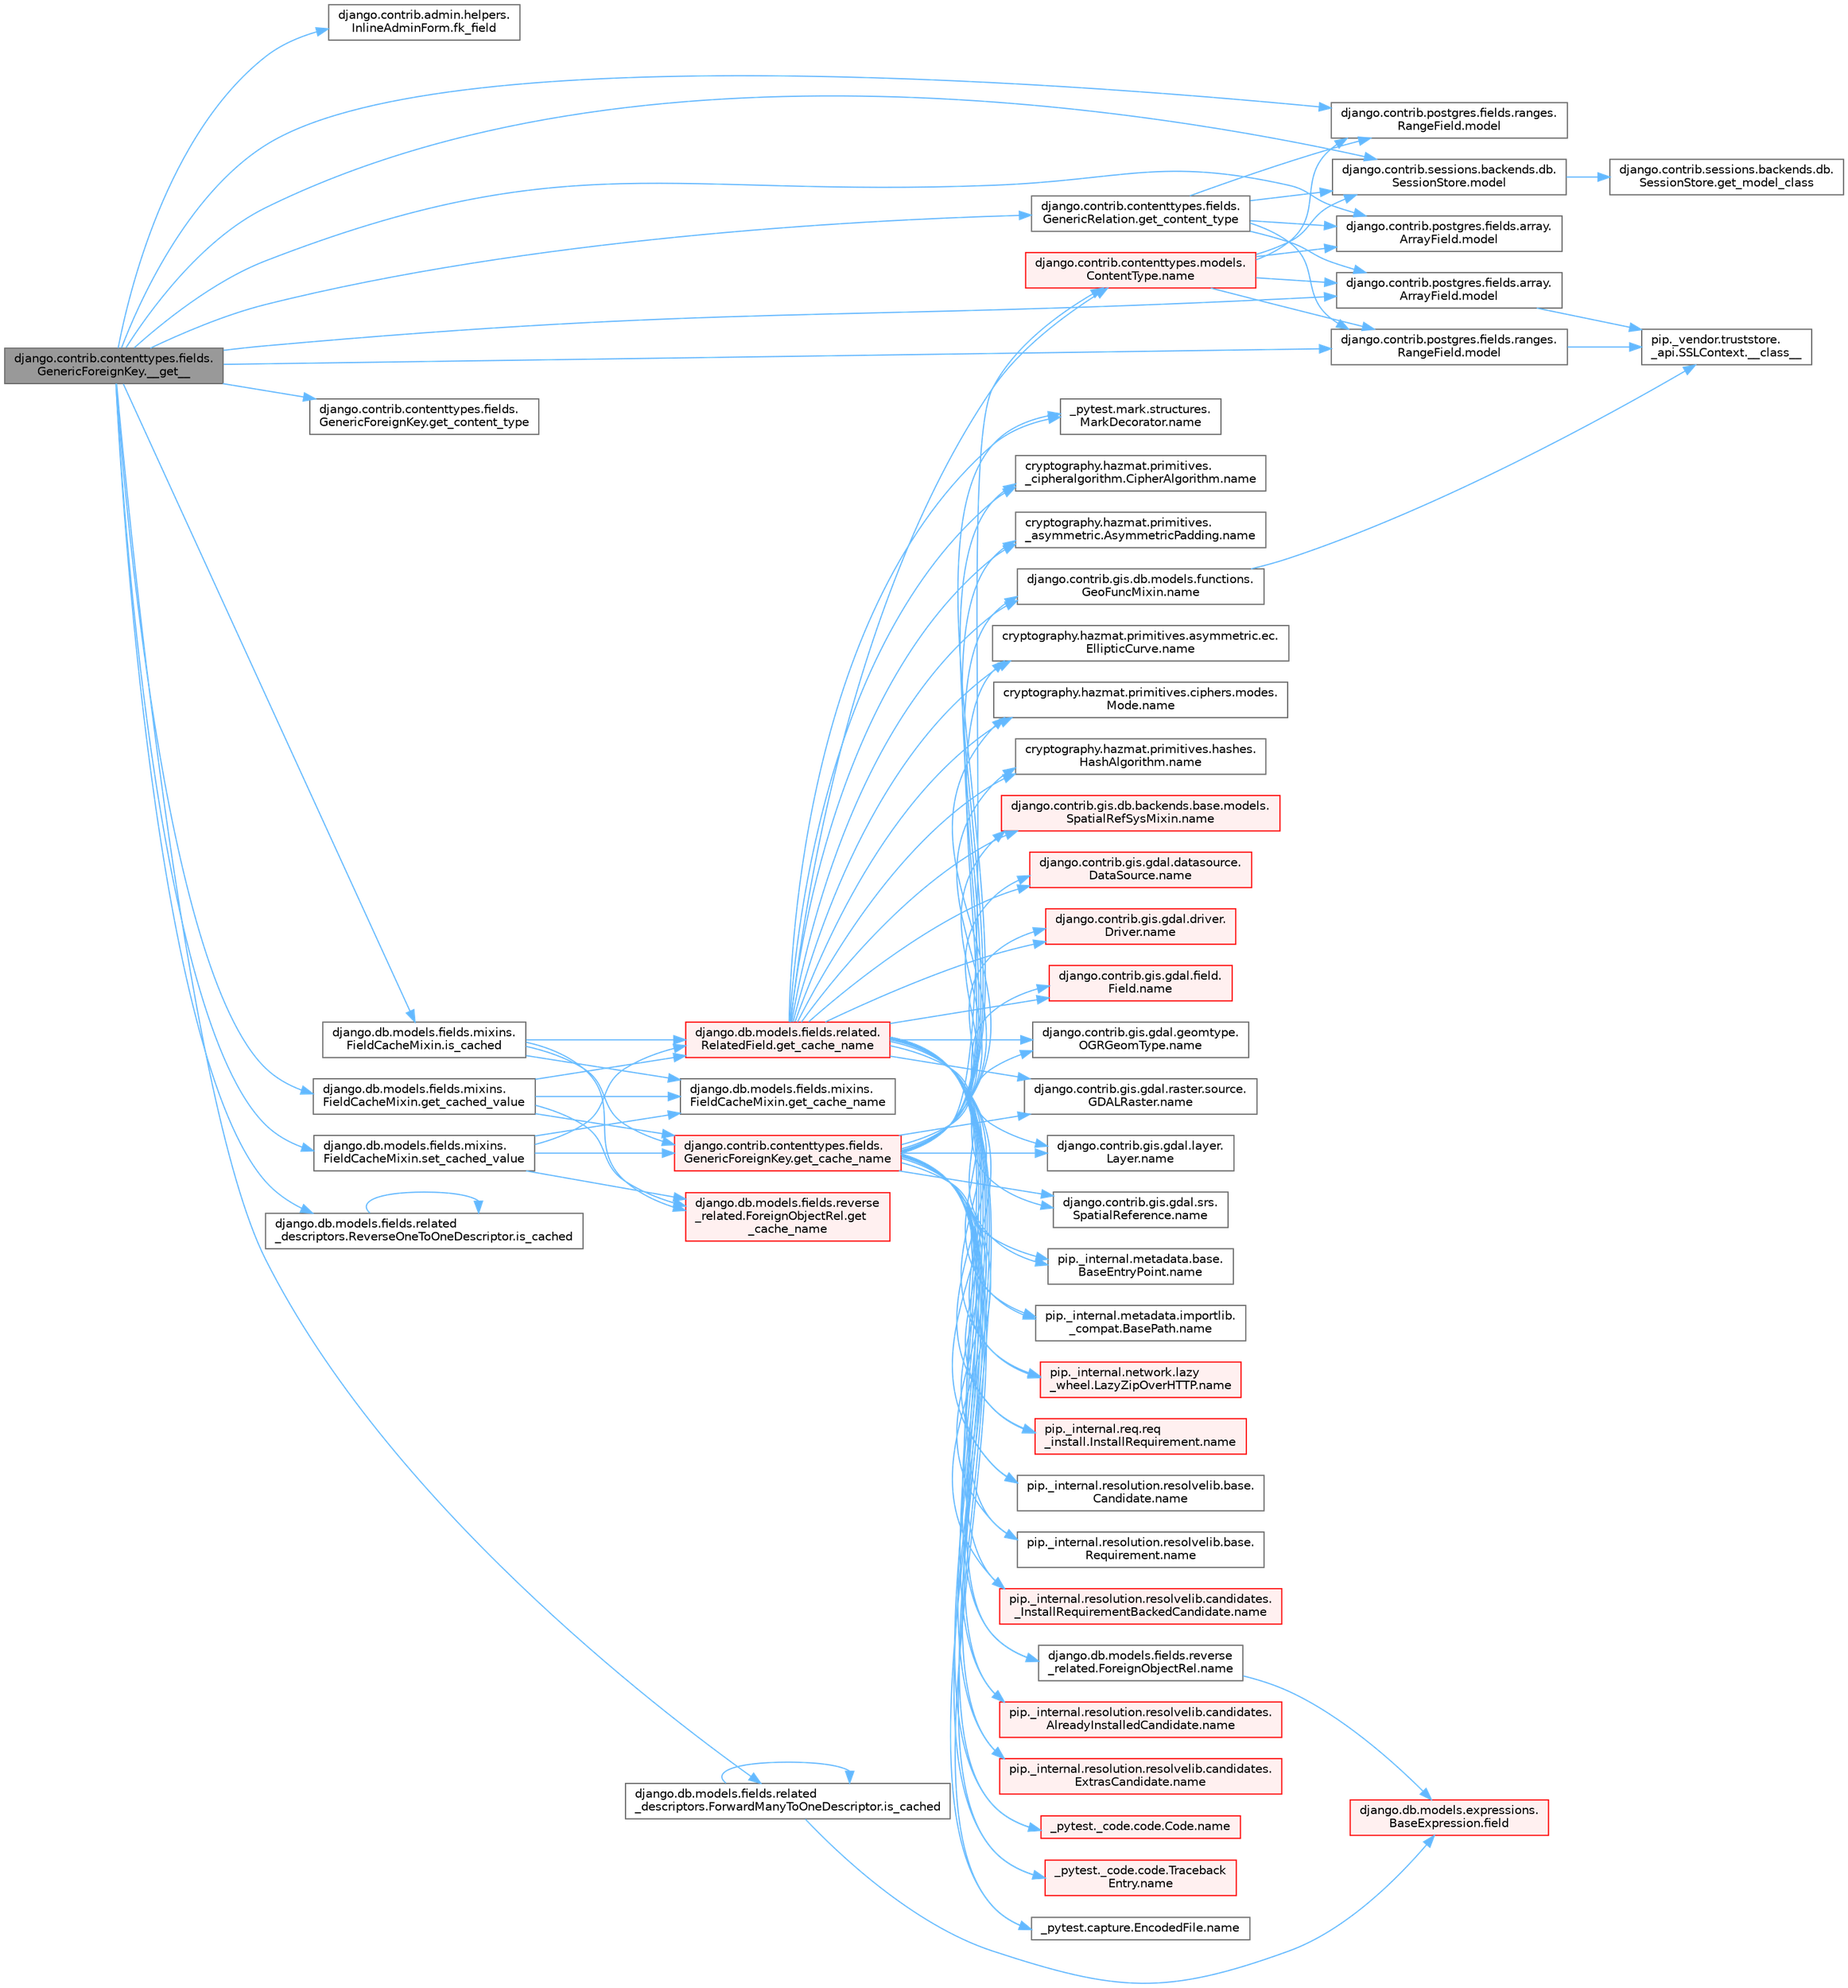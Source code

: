 digraph "django.contrib.contenttypes.fields.GenericForeignKey.__get__"
{
 // LATEX_PDF_SIZE
  bgcolor="transparent";
  edge [fontname=Helvetica,fontsize=10,labelfontname=Helvetica,labelfontsize=10];
  node [fontname=Helvetica,fontsize=10,shape=box,height=0.2,width=0.4];
  rankdir="LR";
  Node1 [id="Node000001",label="django.contrib.contenttypes.fields.\lGenericForeignKey.__get__",height=0.2,width=0.4,color="gray40", fillcolor="grey60", style="filled", fontcolor="black",tooltip=" "];
  Node1 -> Node2 [id="edge1_Node000001_Node000002",color="steelblue1",style="solid",tooltip=" "];
  Node2 [id="Node000002",label="django.contrib.admin.helpers.\lInlineAdminForm.fk_field",height=0.2,width=0.4,color="grey40", fillcolor="white", style="filled",URL="$classdjango_1_1contrib_1_1admin_1_1helpers_1_1_inline_admin_form.html#aec4aa492a54e59bba90ad82c7bd0c211",tooltip=" "];
  Node1 -> Node3 [id="edge2_Node000001_Node000003",color="steelblue1",style="solid",tooltip=" "];
  Node3 [id="Node000003",label="django.db.models.fields.mixins.\lFieldCacheMixin.get_cached_value",height=0.2,width=0.4,color="grey40", fillcolor="white", style="filled",URL="$classdjango_1_1db_1_1models_1_1fields_1_1mixins_1_1_field_cache_mixin.html#a65351bef708d80dd2e17b6ffd986daca",tooltip=" "];
  Node3 -> Node4 [id="edge3_Node000003_Node000004",color="steelblue1",style="solid",tooltip=" "];
  Node4 [id="Node000004",label="django.contrib.contenttypes.fields.\lGenericForeignKey.get_cache_name",height=0.2,width=0.4,color="red", fillcolor="#FFF0F0", style="filled",URL="$classdjango_1_1contrib_1_1contenttypes_1_1fields_1_1_generic_foreign_key.html#a784c7750ad5c704b04845969dcade6e2",tooltip=" "];
  Node4 -> Node5 [id="edge4_Node000004_Node000005",color="steelblue1",style="solid",tooltip=" "];
  Node5 [id="Node000005",label="_pytest._code.code.Code.name",height=0.2,width=0.4,color="red", fillcolor="#FFF0F0", style="filled",URL="$class__pytest_1_1__code_1_1code_1_1_code.html#a1f3cbc53ca6df4a1bab12183694b6e78",tooltip=" "];
  Node4 -> Node17 [id="edge5_Node000004_Node000017",color="steelblue1",style="solid",tooltip=" "];
  Node17 [id="Node000017",label="_pytest._code.code.Traceback\lEntry.name",height=0.2,width=0.4,color="red", fillcolor="#FFF0F0", style="filled",URL="$class__pytest_1_1__code_1_1code_1_1_traceback_entry.html#a106b95c0753f41669fbfb8ee4c11ad3d",tooltip=" "];
  Node4 -> Node19 [id="edge6_Node000004_Node000019",color="steelblue1",style="solid",tooltip=" "];
  Node19 [id="Node000019",label="_pytest.capture.EncodedFile.name",height=0.2,width=0.4,color="grey40", fillcolor="white", style="filled",URL="$class__pytest_1_1capture_1_1_encoded_file.html#a738c73b5de21c7261d9e51f71e4f0397",tooltip=" "];
  Node4 -> Node20 [id="edge7_Node000004_Node000020",color="steelblue1",style="solid",tooltip=" "];
  Node20 [id="Node000020",label="_pytest.mark.structures.\lMarkDecorator.name",height=0.2,width=0.4,color="grey40", fillcolor="white", style="filled",URL="$class__pytest_1_1mark_1_1structures_1_1_mark_decorator.html#ae8f66760cda125450e0e3bd38689c72f",tooltip=" "];
  Node4 -> Node21 [id="edge8_Node000004_Node000021",color="steelblue1",style="solid",tooltip=" "];
  Node21 [id="Node000021",label="cryptography.hazmat.primitives.\l_asymmetric.AsymmetricPadding.name",height=0.2,width=0.4,color="grey40", fillcolor="white", style="filled",URL="$classcryptography_1_1hazmat_1_1primitives_1_1__asymmetric_1_1_asymmetric_padding.html#a8f72e8284cb336861a873ed5ce0e39b5",tooltip=" "];
  Node4 -> Node22 [id="edge9_Node000004_Node000022",color="steelblue1",style="solid",tooltip=" "];
  Node22 [id="Node000022",label="cryptography.hazmat.primitives.\l_cipheralgorithm.CipherAlgorithm.name",height=0.2,width=0.4,color="grey40", fillcolor="white", style="filled",URL="$classcryptography_1_1hazmat_1_1primitives_1_1__cipheralgorithm_1_1_cipher_algorithm.html#a50567a5c3388450ab7aa883ab34a1ac7",tooltip=" "];
  Node4 -> Node23 [id="edge10_Node000004_Node000023",color="steelblue1",style="solid",tooltip=" "];
  Node23 [id="Node000023",label="cryptography.hazmat.primitives.asymmetric.ec.\lEllipticCurve.name",height=0.2,width=0.4,color="grey40", fillcolor="white", style="filled",URL="$classcryptography_1_1hazmat_1_1primitives_1_1asymmetric_1_1ec_1_1_elliptic_curve.html#a2775c4e945309a6c7ea33dace1698a60",tooltip=" "];
  Node4 -> Node24 [id="edge11_Node000004_Node000024",color="steelblue1",style="solid",tooltip=" "];
  Node24 [id="Node000024",label="cryptography.hazmat.primitives.ciphers.modes.\lMode.name",height=0.2,width=0.4,color="grey40", fillcolor="white", style="filled",URL="$classcryptography_1_1hazmat_1_1primitives_1_1ciphers_1_1modes_1_1_mode.html#a99d93fd1370a2abbb5bb5cffbd5ff0f7",tooltip=" "];
  Node4 -> Node25 [id="edge12_Node000004_Node000025",color="steelblue1",style="solid",tooltip=" "];
  Node25 [id="Node000025",label="cryptography.hazmat.primitives.hashes.\lHashAlgorithm.name",height=0.2,width=0.4,color="grey40", fillcolor="white", style="filled",URL="$classcryptography_1_1hazmat_1_1primitives_1_1hashes_1_1_hash_algorithm.html#a42c7e1582d9b46a015774af9e5cbbb0b",tooltip=" "];
  Node4 -> Node26 [id="edge13_Node000004_Node000026",color="steelblue1",style="solid",tooltip=" "];
  Node26 [id="Node000026",label="django.contrib.contenttypes.models.\lContentType.name",height=0.2,width=0.4,color="red", fillcolor="#FFF0F0", style="filled",URL="$classdjango_1_1contrib_1_1contenttypes_1_1models_1_1_content_type.html#a305b62f56597bb2e4823dcf5e6ccdcf8",tooltip=" "];
  Node26 -> Node8 [id="edge14_Node000026_Node000008",color="steelblue1",style="solid",tooltip=" "];
  Node8 [id="Node000008",label="django.contrib.postgres.fields.array.\lArrayField.model",height=0.2,width=0.4,color="grey40", fillcolor="white", style="filled",URL="$classdjango_1_1contrib_1_1postgres_1_1fields_1_1array_1_1_array_field.html#a4402eef4c4784e00671c9f229481f4c1",tooltip=" "];
  Node8 -> Node9 [id="edge15_Node000008_Node000009",color="steelblue1",style="solid",tooltip=" "];
  Node9 [id="Node000009",label="pip._vendor.truststore.\l_api.SSLContext.__class__",height=0.2,width=0.4,color="grey40", fillcolor="white", style="filled",URL="$classpip_1_1__vendor_1_1truststore_1_1__api_1_1_s_s_l_context.html#a530861514f31eabaa3f513557d6e66de",tooltip=" "];
  Node26 -> Node10 [id="edge16_Node000026_Node000010",color="steelblue1",style="solid",tooltip=" "];
  Node10 [id="Node000010",label="django.contrib.postgres.fields.array.\lArrayField.model",height=0.2,width=0.4,color="grey40", fillcolor="white", style="filled",URL="$classdjango_1_1contrib_1_1postgres_1_1fields_1_1array_1_1_array_field.html#a50a2796de85f960ca282b56ef2d9446c",tooltip=" "];
  Node26 -> Node11 [id="edge17_Node000026_Node000011",color="steelblue1",style="solid",tooltip=" "];
  Node11 [id="Node000011",label="django.contrib.postgres.fields.ranges.\lRangeField.model",height=0.2,width=0.4,color="grey40", fillcolor="white", style="filled",URL="$classdjango_1_1contrib_1_1postgres_1_1fields_1_1ranges_1_1_range_field.html#aa38c2bbd1bad0c8f9b0315ee468867a2",tooltip=" "];
  Node11 -> Node9 [id="edge18_Node000011_Node000009",color="steelblue1",style="solid",tooltip=" "];
  Node26 -> Node12 [id="edge19_Node000026_Node000012",color="steelblue1",style="solid",tooltip=" "];
  Node12 [id="Node000012",label="django.contrib.postgres.fields.ranges.\lRangeField.model",height=0.2,width=0.4,color="grey40", fillcolor="white", style="filled",URL="$classdjango_1_1contrib_1_1postgres_1_1fields_1_1ranges_1_1_range_field.html#a91b36827f010affd1ff89569cf40d1af",tooltip=" "];
  Node26 -> Node13 [id="edge20_Node000026_Node000013",color="steelblue1",style="solid",tooltip=" "];
  Node13 [id="Node000013",label="django.contrib.sessions.backends.db.\lSessionStore.model",height=0.2,width=0.4,color="grey40", fillcolor="white", style="filled",URL="$classdjango_1_1contrib_1_1sessions_1_1backends_1_1db_1_1_session_store.html#af52cfb4371af389c8bd4a6780274c403",tooltip=" "];
  Node13 -> Node14 [id="edge21_Node000013_Node000014",color="steelblue1",style="solid",tooltip=" "];
  Node14 [id="Node000014",label="django.contrib.sessions.backends.db.\lSessionStore.get_model_class",height=0.2,width=0.4,color="grey40", fillcolor="white", style="filled",URL="$classdjango_1_1contrib_1_1sessions_1_1backends_1_1db_1_1_session_store.html#a5e2d862e271e8f9173021bcaa61305ad",tooltip=" "];
  Node4 -> Node28 [id="edge22_Node000004_Node000028",color="steelblue1",style="solid",tooltip=" "];
  Node28 [id="Node000028",label="django.contrib.gis.db.backends.base.models.\lSpatialRefSysMixin.name",height=0.2,width=0.4,color="red", fillcolor="#FFF0F0", style="filled",URL="$classdjango_1_1contrib_1_1gis_1_1db_1_1backends_1_1base_1_1models_1_1_spatial_ref_sys_mixin.html#a56fe36e786b49160249395f453dd1cab",tooltip=" "];
  Node4 -> Node58 [id="edge23_Node000004_Node000058",color="steelblue1",style="solid",tooltip=" "];
  Node58 [id="Node000058",label="django.contrib.gis.db.models.functions.\lGeoFuncMixin.name",height=0.2,width=0.4,color="grey40", fillcolor="white", style="filled",URL="$classdjango_1_1contrib_1_1gis_1_1db_1_1models_1_1functions_1_1_geo_func_mixin.html#adeeb6b2c9db337396468712e919af622",tooltip=" "];
  Node58 -> Node9 [id="edge24_Node000058_Node000009",color="steelblue1",style="solid",tooltip=" "];
  Node4 -> Node59 [id="edge25_Node000004_Node000059",color="steelblue1",style="solid",tooltip=" "];
  Node59 [id="Node000059",label="django.contrib.gis.gdal.datasource.\lDataSource.name",height=0.2,width=0.4,color="red", fillcolor="#FFF0F0", style="filled",URL="$classdjango_1_1contrib_1_1gis_1_1gdal_1_1datasource_1_1_data_source.html#aaa98728c7ef6f4d96c689550e8af3ed5",tooltip=" "];
  Node4 -> Node73 [id="edge26_Node000004_Node000073",color="steelblue1",style="solid",tooltip=" "];
  Node73 [id="Node000073",label="django.contrib.gis.gdal.driver.\lDriver.name",height=0.2,width=0.4,color="red", fillcolor="#FFF0F0", style="filled",URL="$classdjango_1_1contrib_1_1gis_1_1gdal_1_1driver_1_1_driver.html#aaa5d4d1b9fd762839db84d1e56e36b7f",tooltip=" "];
  Node4 -> Node74 [id="edge27_Node000004_Node000074",color="steelblue1",style="solid",tooltip=" "];
  Node74 [id="Node000074",label="django.contrib.gis.gdal.field.\lField.name",height=0.2,width=0.4,color="red", fillcolor="#FFF0F0", style="filled",URL="$classdjango_1_1contrib_1_1gis_1_1gdal_1_1field_1_1_field.html#a28a3b0af5006d5abf34d5b1497011368",tooltip=" "];
  Node4 -> Node75 [id="edge28_Node000004_Node000075",color="steelblue1",style="solid",tooltip=" "];
  Node75 [id="Node000075",label="django.contrib.gis.gdal.geomtype.\lOGRGeomType.name",height=0.2,width=0.4,color="grey40", fillcolor="white", style="filled",URL="$classdjango_1_1contrib_1_1gis_1_1gdal_1_1geomtype_1_1_o_g_r_geom_type.html#a719b3100682ab8df79fd8a2484163b8e",tooltip=" "];
  Node4 -> Node76 [id="edge29_Node000004_Node000076",color="steelblue1",style="solid",tooltip=" "];
  Node76 [id="Node000076",label="django.contrib.gis.gdal.layer.\lLayer.name",height=0.2,width=0.4,color="grey40", fillcolor="white", style="filled",URL="$classdjango_1_1contrib_1_1gis_1_1gdal_1_1layer_1_1_layer.html#a53791d8e2fe8b1ca86b426a625e7d66c",tooltip=" "];
  Node4 -> Node77 [id="edge30_Node000004_Node000077",color="steelblue1",style="solid",tooltip=" "];
  Node77 [id="Node000077",label="django.contrib.gis.gdal.raster.source.\lGDALRaster.name",height=0.2,width=0.4,color="grey40", fillcolor="white", style="filled",URL="$classdjango_1_1contrib_1_1gis_1_1gdal_1_1raster_1_1source_1_1_g_d_a_l_raster.html#a6cca2a8eca0ab4ff2e89f0f0cce590d1",tooltip=" "];
  Node4 -> Node78 [id="edge31_Node000004_Node000078",color="steelblue1",style="solid",tooltip=" "];
  Node78 [id="Node000078",label="django.contrib.gis.gdal.srs.\lSpatialReference.name",height=0.2,width=0.4,color="grey40", fillcolor="white", style="filled",URL="$classdjango_1_1contrib_1_1gis_1_1gdal_1_1srs_1_1_spatial_reference.html#ac2c9d37b41ae1a91ca63a7046590d603",tooltip=" "];
  Node4 -> Node79 [id="edge32_Node000004_Node000079",color="steelblue1",style="solid",tooltip=" "];
  Node79 [id="Node000079",label="django.db.models.fields.reverse\l_related.ForeignObjectRel.name",height=0.2,width=0.4,color="grey40", fillcolor="white", style="filled",URL="$classdjango_1_1db_1_1models_1_1fields_1_1reverse__related_1_1_foreign_object_rel.html#a5c0c2387142987d2c9582e677e90b5d7",tooltip=" "];
  Node79 -> Node80 [id="edge33_Node000079_Node000080",color="steelblue1",style="solid",tooltip=" "];
  Node80 [id="Node000080",label="django.db.models.expressions.\lBaseExpression.field",height=0.2,width=0.4,color="red", fillcolor="#FFF0F0", style="filled",URL="$classdjango_1_1db_1_1models_1_1expressions_1_1_base_expression.html#a70aeb35391ada82c2e9f02b1c3ac150c",tooltip=" "];
  Node4 -> Node392 [id="edge34_Node000004_Node000392",color="steelblue1",style="solid",tooltip=" "];
  Node392 [id="Node000392",label="pip._internal.metadata.base.\lBaseEntryPoint.name",height=0.2,width=0.4,color="grey40", fillcolor="white", style="filled",URL="$classpip_1_1__internal_1_1metadata_1_1base_1_1_base_entry_point.html#acd0c7299966258aeb0876da26520233d",tooltip=" "];
  Node4 -> Node393 [id="edge35_Node000004_Node000393",color="steelblue1",style="solid",tooltip=" "];
  Node393 [id="Node000393",label="pip._internal.metadata.importlib.\l_compat.BasePath.name",height=0.2,width=0.4,color="grey40", fillcolor="white", style="filled",URL="$classpip_1_1__internal_1_1metadata_1_1importlib_1_1__compat_1_1_base_path.html#aa5b4e00be6be00e1bd599909ae50bc00",tooltip=" "];
  Node4 -> Node394 [id="edge36_Node000004_Node000394",color="steelblue1",style="solid",tooltip=" "];
  Node394 [id="Node000394",label="pip._internal.network.lazy\l_wheel.LazyZipOverHTTP.name",height=0.2,width=0.4,color="red", fillcolor="#FFF0F0", style="filled",URL="$classpip_1_1__internal_1_1network_1_1lazy__wheel_1_1_lazy_zip_over_h_t_t_p.html#a59403bb703d375caa6c1dda7573257a1",tooltip=" "];
  Node4 -> Node395 [id="edge37_Node000004_Node000395",color="steelblue1",style="solid",tooltip=" "];
  Node395 [id="Node000395",label="pip._internal.req.req\l_install.InstallRequirement.name",height=0.2,width=0.4,color="red", fillcolor="#FFF0F0", style="filled",URL="$classpip_1_1__internal_1_1req_1_1req__install_1_1_install_requirement.html#a6b019e16ae98576ae64c68e0f5824e34",tooltip=" "];
  Node4 -> Node403 [id="edge38_Node000004_Node000403",color="steelblue1",style="solid",tooltip=" "];
  Node403 [id="Node000403",label="pip._internal.resolution.resolvelib.base.\lCandidate.name",height=0.2,width=0.4,color="grey40", fillcolor="white", style="filled",URL="$classpip_1_1__internal_1_1resolution_1_1resolvelib_1_1base_1_1_candidate.html#a7000e68e912182072a011f9df0c142ee",tooltip=" "];
  Node4 -> Node404 [id="edge39_Node000004_Node000404",color="steelblue1",style="solid",tooltip=" "];
  Node404 [id="Node000404",label="pip._internal.resolution.resolvelib.base.\lRequirement.name",height=0.2,width=0.4,color="grey40", fillcolor="white", style="filled",URL="$classpip_1_1__internal_1_1resolution_1_1resolvelib_1_1base_1_1_requirement.html#a013752876d4b3521f3a087987b443d90",tooltip=" "];
  Node4 -> Node405 [id="edge40_Node000004_Node000405",color="steelblue1",style="solid",tooltip=" "];
  Node405 [id="Node000405",label="pip._internal.resolution.resolvelib.candidates.\l_InstallRequirementBackedCandidate.name",height=0.2,width=0.4,color="red", fillcolor="#FFF0F0", style="filled",URL="$classpip_1_1__internal_1_1resolution_1_1resolvelib_1_1candidates_1_1___install_requirement_backed_candidate.html#a1538a825241b855a4abf51d6bf616cde",tooltip=" "];
  Node4 -> Node489 [id="edge41_Node000004_Node000489",color="steelblue1",style="solid",tooltip=" "];
  Node489 [id="Node000489",label="pip._internal.resolution.resolvelib.candidates.\lAlreadyInstalledCandidate.name",height=0.2,width=0.4,color="red", fillcolor="#FFF0F0", style="filled",URL="$classpip_1_1__internal_1_1resolution_1_1resolvelib_1_1candidates_1_1_already_installed_candidate.html#a0f4ae3f092daa140dc8bda04e8d0f2d0",tooltip=" "];
  Node4 -> Node490 [id="edge42_Node000004_Node000490",color="steelblue1",style="solid",tooltip=" "];
  Node490 [id="Node000490",label="pip._internal.resolution.resolvelib.candidates.\lExtrasCandidate.name",height=0.2,width=0.4,color="red", fillcolor="#FFF0F0", style="filled",URL="$classpip_1_1__internal_1_1resolution_1_1resolvelib_1_1candidates_1_1_extras_candidate.html#a6e13b1ab724cd7af8b22cadb37352b31",tooltip=" "];
  Node3 -> Node4529 [id="edge43_Node000003_Node004529",color="steelblue1",style="solid",tooltip=" "];
  Node4529 [id="Node004529",label="django.db.models.fields.mixins.\lFieldCacheMixin.get_cache_name",height=0.2,width=0.4,color="grey40", fillcolor="white", style="filled",URL="$classdjango_1_1db_1_1models_1_1fields_1_1mixins_1_1_field_cache_mixin.html#afec8116613cd756c6b9ef1dfc0a170a5",tooltip=" "];
  Node3 -> Node4530 [id="edge44_Node000003_Node004530",color="steelblue1",style="solid",tooltip=" "];
  Node4530 [id="Node004530",label="django.db.models.fields.related.\lRelatedField.get_cache_name",height=0.2,width=0.4,color="red", fillcolor="#FFF0F0", style="filled",URL="$classdjango_1_1db_1_1models_1_1fields_1_1related_1_1_related_field.html#ae32b3ab54099a0ad6d0ea4118da92ff9",tooltip=" "];
  Node4530 -> Node5 [id="edge45_Node004530_Node000005",color="steelblue1",style="solid",tooltip=" "];
  Node4530 -> Node17 [id="edge46_Node004530_Node000017",color="steelblue1",style="solid",tooltip=" "];
  Node4530 -> Node19 [id="edge47_Node004530_Node000019",color="steelblue1",style="solid",tooltip=" "];
  Node4530 -> Node20 [id="edge48_Node004530_Node000020",color="steelblue1",style="solid",tooltip=" "];
  Node4530 -> Node21 [id="edge49_Node004530_Node000021",color="steelblue1",style="solid",tooltip=" "];
  Node4530 -> Node22 [id="edge50_Node004530_Node000022",color="steelblue1",style="solid",tooltip=" "];
  Node4530 -> Node23 [id="edge51_Node004530_Node000023",color="steelblue1",style="solid",tooltip=" "];
  Node4530 -> Node24 [id="edge52_Node004530_Node000024",color="steelblue1",style="solid",tooltip=" "];
  Node4530 -> Node25 [id="edge53_Node004530_Node000025",color="steelblue1",style="solid",tooltip=" "];
  Node4530 -> Node26 [id="edge54_Node004530_Node000026",color="steelblue1",style="solid",tooltip=" "];
  Node4530 -> Node28 [id="edge55_Node004530_Node000028",color="steelblue1",style="solid",tooltip=" "];
  Node4530 -> Node58 [id="edge56_Node004530_Node000058",color="steelblue1",style="solid",tooltip=" "];
  Node4530 -> Node59 [id="edge57_Node004530_Node000059",color="steelblue1",style="solid",tooltip=" "];
  Node4530 -> Node73 [id="edge58_Node004530_Node000073",color="steelblue1",style="solid",tooltip=" "];
  Node4530 -> Node74 [id="edge59_Node004530_Node000074",color="steelblue1",style="solid",tooltip=" "];
  Node4530 -> Node75 [id="edge60_Node004530_Node000075",color="steelblue1",style="solid",tooltip=" "];
  Node4530 -> Node76 [id="edge61_Node004530_Node000076",color="steelblue1",style="solid",tooltip=" "];
  Node4530 -> Node77 [id="edge62_Node004530_Node000077",color="steelblue1",style="solid",tooltip=" "];
  Node4530 -> Node78 [id="edge63_Node004530_Node000078",color="steelblue1",style="solid",tooltip=" "];
  Node4530 -> Node79 [id="edge64_Node004530_Node000079",color="steelblue1",style="solid",tooltip=" "];
  Node4530 -> Node392 [id="edge65_Node004530_Node000392",color="steelblue1",style="solid",tooltip=" "];
  Node4530 -> Node393 [id="edge66_Node004530_Node000393",color="steelblue1",style="solid",tooltip=" "];
  Node4530 -> Node394 [id="edge67_Node004530_Node000394",color="steelblue1",style="solid",tooltip=" "];
  Node4530 -> Node395 [id="edge68_Node004530_Node000395",color="steelblue1",style="solid",tooltip=" "];
  Node4530 -> Node403 [id="edge69_Node004530_Node000403",color="steelblue1",style="solid",tooltip=" "];
  Node4530 -> Node404 [id="edge70_Node004530_Node000404",color="steelblue1",style="solid",tooltip=" "];
  Node4530 -> Node405 [id="edge71_Node004530_Node000405",color="steelblue1",style="solid",tooltip=" "];
  Node4530 -> Node489 [id="edge72_Node004530_Node000489",color="steelblue1",style="solid",tooltip=" "];
  Node4530 -> Node490 [id="edge73_Node004530_Node000490",color="steelblue1",style="solid",tooltip=" "];
  Node3 -> Node4531 [id="edge74_Node000003_Node004531",color="steelblue1",style="solid",tooltip=" "];
  Node4531 [id="Node004531",label="django.db.models.fields.reverse\l_related.ForeignObjectRel.get\l_cache_name",height=0.2,width=0.4,color="red", fillcolor="#FFF0F0", style="filled",URL="$classdjango_1_1db_1_1models_1_1fields_1_1reverse__related_1_1_foreign_object_rel.html#a82d9b003774146973576d9d12f7bb3fe",tooltip=" "];
  Node1 -> Node4535 [id="edge75_Node000001_Node004535",color="steelblue1",style="solid",tooltip=" "];
  Node4535 [id="Node004535",label="django.contrib.contenttypes.fields.\lGenericForeignKey.get_content_type",height=0.2,width=0.4,color="grey40", fillcolor="white", style="filled",URL="$classdjango_1_1contrib_1_1contenttypes_1_1fields_1_1_generic_foreign_key.html#a4d4651d694d53bb4bc08076e4f5aa93f",tooltip=" "];
  Node1 -> Node4536 [id="edge76_Node000001_Node004536",color="steelblue1",style="solid",tooltip=" "];
  Node4536 [id="Node004536",label="django.contrib.contenttypes.fields.\lGenericRelation.get_content_type",height=0.2,width=0.4,color="grey40", fillcolor="white", style="filled",URL="$classdjango_1_1contrib_1_1contenttypes_1_1fields_1_1_generic_relation.html#ae037721a66e42ebefb2858fec78e9d5e",tooltip=" "];
  Node4536 -> Node8 [id="edge77_Node004536_Node000008",color="steelblue1",style="solid",tooltip=" "];
  Node4536 -> Node10 [id="edge78_Node004536_Node000010",color="steelblue1",style="solid",tooltip=" "];
  Node4536 -> Node11 [id="edge79_Node004536_Node000011",color="steelblue1",style="solid",tooltip=" "];
  Node4536 -> Node12 [id="edge80_Node004536_Node000012",color="steelblue1",style="solid",tooltip=" "];
  Node4536 -> Node13 [id="edge81_Node004536_Node000013",color="steelblue1",style="solid",tooltip=" "];
  Node1 -> Node4537 [id="edge82_Node000001_Node004537",color="steelblue1",style="solid",tooltip=" "];
  Node4537 [id="Node004537",label="django.db.models.fields.mixins.\lFieldCacheMixin.is_cached",height=0.2,width=0.4,color="grey40", fillcolor="white", style="filled",URL="$classdjango_1_1db_1_1models_1_1fields_1_1mixins_1_1_field_cache_mixin.html#ac56a717e5cc2cfa34a83040b25e350b7",tooltip=" "];
  Node4537 -> Node4 [id="edge83_Node004537_Node000004",color="steelblue1",style="solid",tooltip=" "];
  Node4537 -> Node4529 [id="edge84_Node004537_Node004529",color="steelblue1",style="solid",tooltip=" "];
  Node4537 -> Node4530 [id="edge85_Node004537_Node004530",color="steelblue1",style="solid",tooltip=" "];
  Node4537 -> Node4531 [id="edge86_Node004537_Node004531",color="steelblue1",style="solid",tooltip=" "];
  Node1 -> Node4538 [id="edge87_Node000001_Node004538",color="steelblue1",style="solid",tooltip=" "];
  Node4538 [id="Node004538",label="django.db.models.fields.related\l_descriptors.ForwardManyToOneDescriptor.is_cached",height=0.2,width=0.4,color="grey40", fillcolor="white", style="filled",URL="$classdjango_1_1db_1_1models_1_1fields_1_1related__descriptors_1_1_forward_many_to_one_descriptor.html#abc75c59e83a2e62cf1eb0695ed89830d",tooltip=" "];
  Node4538 -> Node80 [id="edge88_Node004538_Node000080",color="steelblue1",style="solid",tooltip=" "];
  Node4538 -> Node4538 [id="edge89_Node004538_Node004538",color="steelblue1",style="solid",tooltip=" "];
  Node1 -> Node4539 [id="edge90_Node000001_Node004539",color="steelblue1",style="solid",tooltip=" "];
  Node4539 [id="Node004539",label="django.db.models.fields.related\l_descriptors.ReverseOneToOneDescriptor.is_cached",height=0.2,width=0.4,color="grey40", fillcolor="white", style="filled",URL="$classdjango_1_1db_1_1models_1_1fields_1_1related__descriptors_1_1_reverse_one_to_one_descriptor.html#abd609996ca11dae880410997fb989bed",tooltip=" "];
  Node4539 -> Node4539 [id="edge91_Node004539_Node004539",color="steelblue1",style="solid",tooltip=" "];
  Node1 -> Node8 [id="edge92_Node000001_Node000008",color="steelblue1",style="solid",tooltip=" "];
  Node1 -> Node10 [id="edge93_Node000001_Node000010",color="steelblue1",style="solid",tooltip=" "];
  Node1 -> Node11 [id="edge94_Node000001_Node000011",color="steelblue1",style="solid",tooltip=" "];
  Node1 -> Node12 [id="edge95_Node000001_Node000012",color="steelblue1",style="solid",tooltip=" "];
  Node1 -> Node13 [id="edge96_Node000001_Node000013",color="steelblue1",style="solid",tooltip=" "];
  Node1 -> Node4540 [id="edge97_Node000001_Node004540",color="steelblue1",style="solid",tooltip=" "];
  Node4540 [id="Node004540",label="django.db.models.fields.mixins.\lFieldCacheMixin.set_cached_value",height=0.2,width=0.4,color="grey40", fillcolor="white", style="filled",URL="$classdjango_1_1db_1_1models_1_1fields_1_1mixins_1_1_field_cache_mixin.html#acc3d46ea7bacc6edbefd699ad7315c23",tooltip=" "];
  Node4540 -> Node4 [id="edge98_Node004540_Node000004",color="steelblue1",style="solid",tooltip=" "];
  Node4540 -> Node4529 [id="edge99_Node004540_Node004529",color="steelblue1",style="solid",tooltip=" "];
  Node4540 -> Node4530 [id="edge100_Node004540_Node004530",color="steelblue1",style="solid",tooltip=" "];
  Node4540 -> Node4531 [id="edge101_Node004540_Node004531",color="steelblue1",style="solid",tooltip=" "];
}
